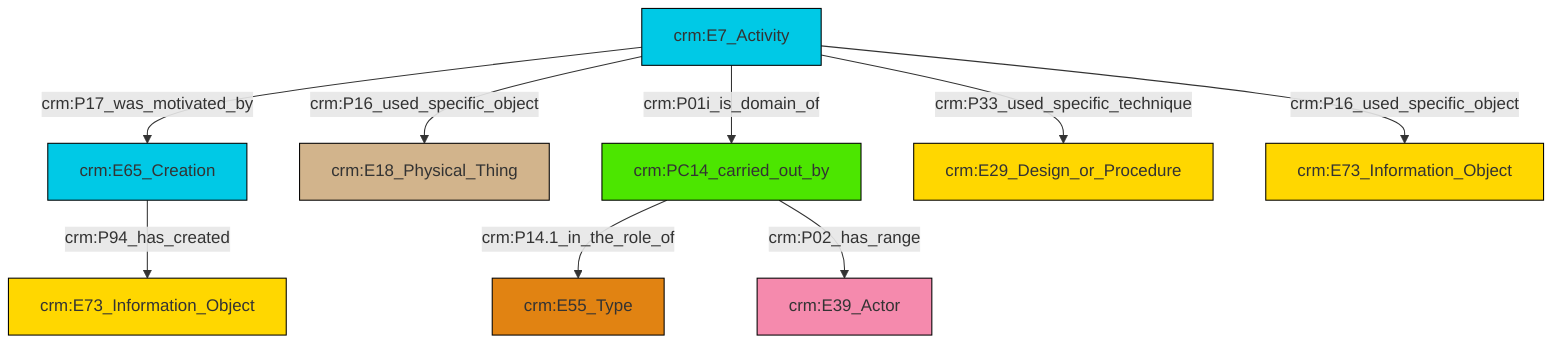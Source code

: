 graph TD
classDef Literal fill:#f2f2f2,stroke:#000000;
classDef CRM_Entity fill:#FFFFFF,stroke:#000000;
classDef Temporal_Entity fill:#00C9E6, stroke:#000000;
classDef Type fill:#E18312, stroke:#000000;
classDef Time-Span fill:#2C9C91, stroke:#000000;
classDef Appellation fill:#FFEB7F, stroke:#000000;
classDef Place fill:#008836, stroke:#000000;
classDef Persistent_Item fill:#B266B2, stroke:#000000;
classDef Conceptual_Object fill:#FFD700, stroke:#000000;
classDef Physical_Thing fill:#D2B48C, stroke:#000000;
classDef Actor fill:#f58aad, stroke:#000000;
classDef PC_Classes fill:#4ce600, stroke:#000000;
classDef Multi fill:#cccccc,stroke:#000000;

4["crm:PC14_carried_out_by"]:::PC_Classes -->|crm:P14.1_in_the_role_of| 6["crm:E55_Type"]:::Type
4["crm:PC14_carried_out_by"]:::PC_Classes -->|crm:P02_has_range| 7["crm:E39_Actor"]:::Actor
8["crm:E7_Activity"]:::Temporal_Entity -->|crm:P33_used_specific_technique| 9["crm:E29_Design_or_Procedure"]:::Conceptual_Object
0["crm:E65_Creation"]:::Temporal_Entity -->|crm:P94_has_created| 10["crm:E73_Information_Object"]:::Conceptual_Object
8["crm:E7_Activity"]:::Temporal_Entity -->|crm:P17_was_motivated_by| 0["crm:E65_Creation"]:::Temporal_Entity
8["crm:E7_Activity"]:::Temporal_Entity -->|crm:P01i_is_domain_of| 4["crm:PC14_carried_out_by"]:::PC_Classes
8["crm:E7_Activity"]:::Temporal_Entity -->|crm:P16_used_specific_object| 13["crm:E73_Information_Object"]:::Conceptual_Object
8["crm:E7_Activity"]:::Temporal_Entity -->|crm:P16_used_specific_object| 2["crm:E18_Physical_Thing"]:::Physical_Thing